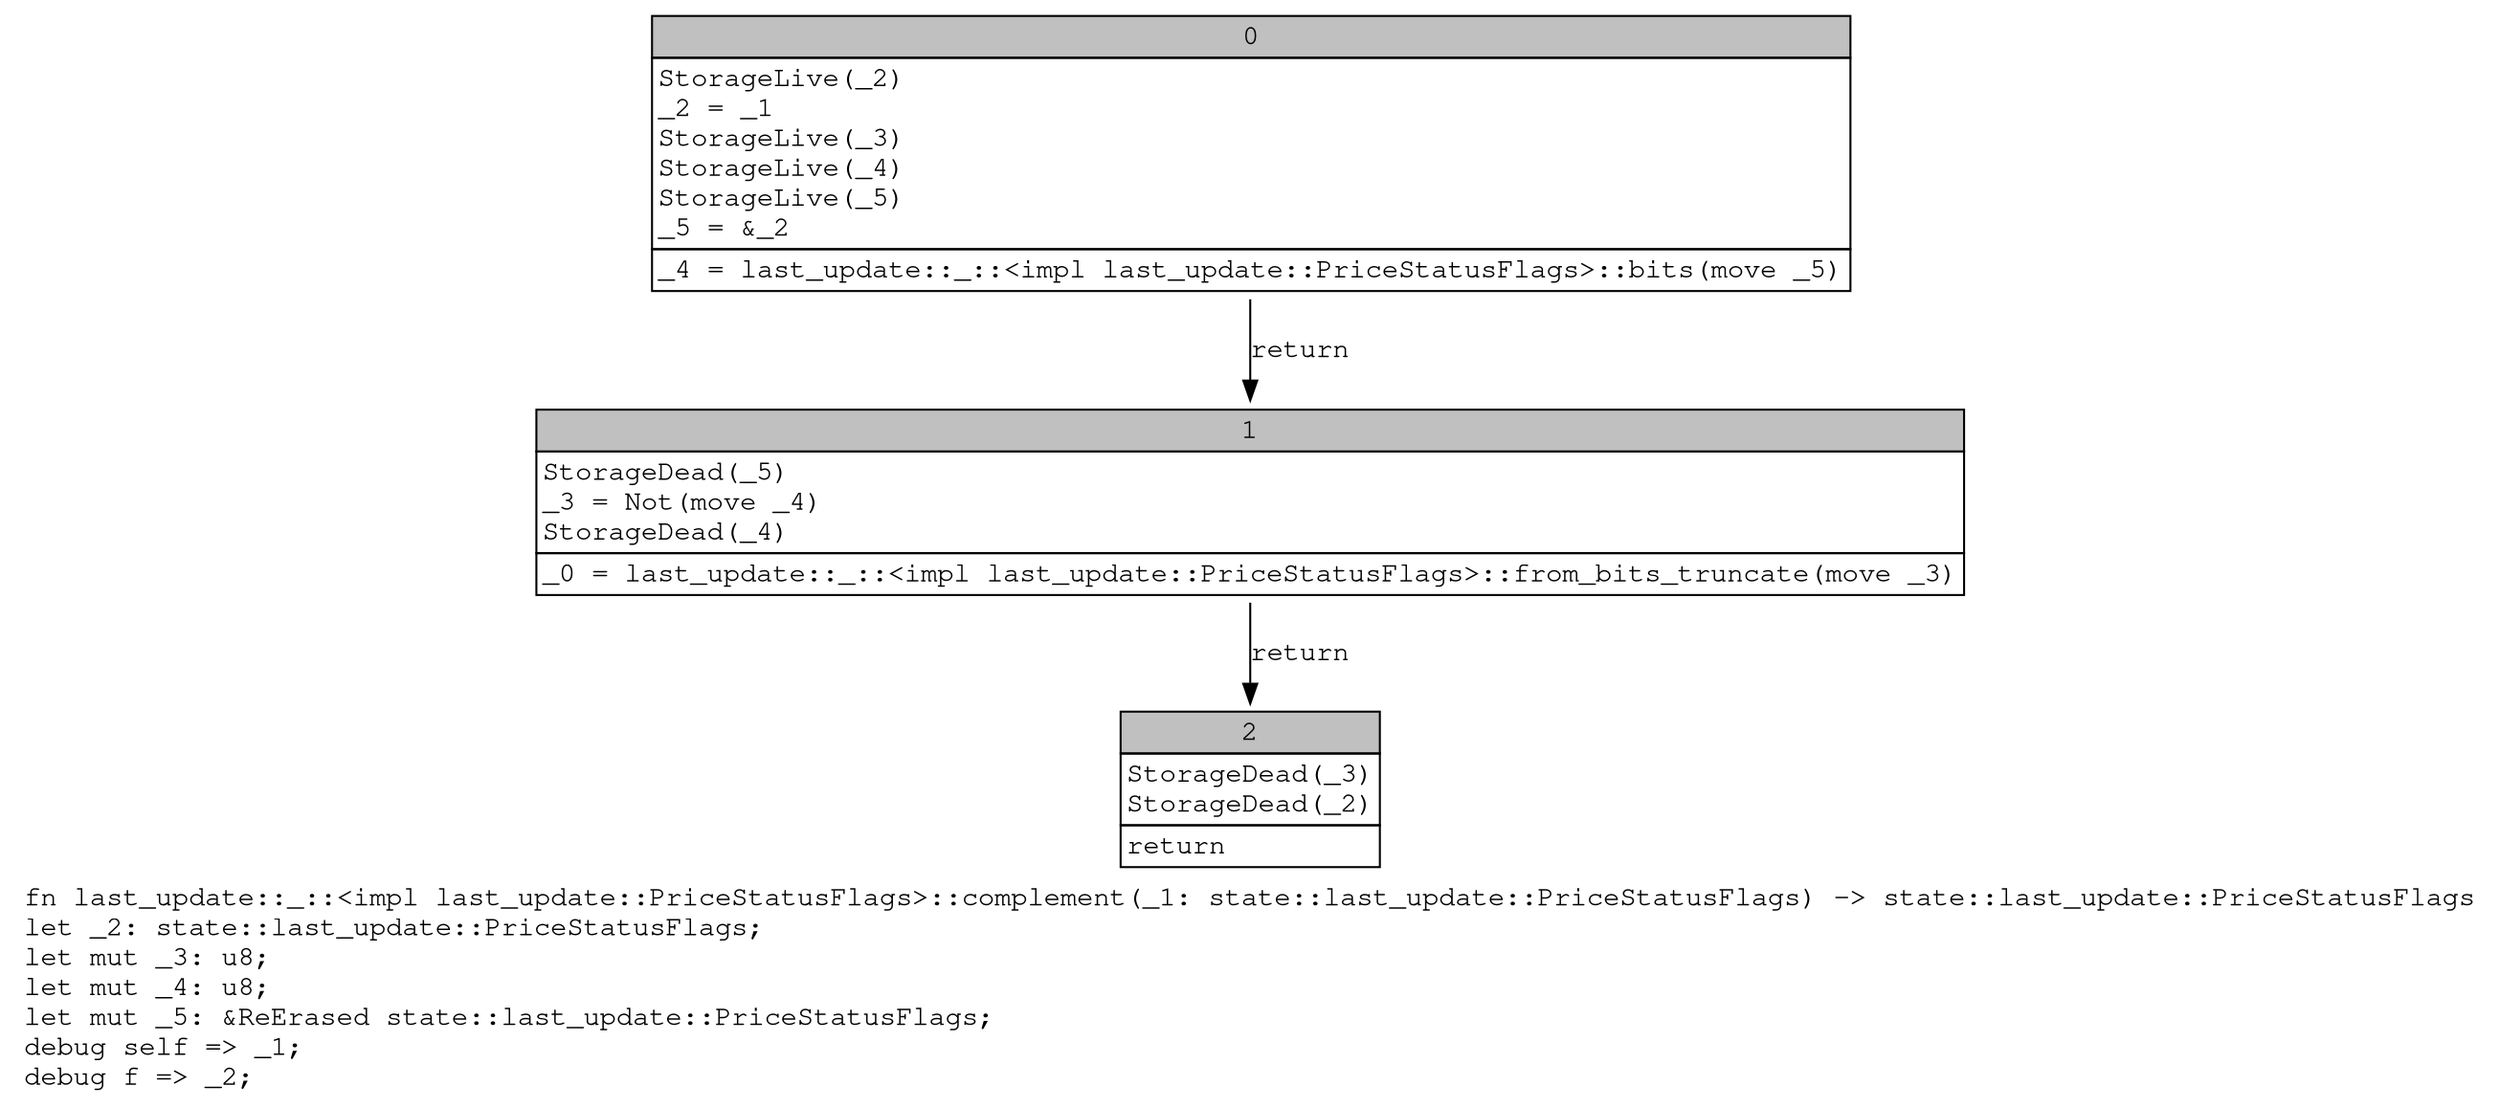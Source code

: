 digraph Mir_0_6689 {
    graph [fontname="Courier, monospace"];
    node [fontname="Courier, monospace"];
    edge [fontname="Courier, monospace"];
    label=<fn last_update::_::&lt;impl last_update::PriceStatusFlags&gt;::complement(_1: state::last_update::PriceStatusFlags) -&gt; state::last_update::PriceStatusFlags<br align="left"/>let _2: state::last_update::PriceStatusFlags;<br align="left"/>let mut _3: u8;<br align="left"/>let mut _4: u8;<br align="left"/>let mut _5: &amp;ReErased state::last_update::PriceStatusFlags;<br align="left"/>debug self =&gt; _1;<br align="left"/>debug f =&gt; _2;<br align="left"/>>;
    bb0__0_6689 [shape="none", label=<<table border="0" cellborder="1" cellspacing="0"><tr><td bgcolor="gray" align="center" colspan="1">0</td></tr><tr><td align="left" balign="left">StorageLive(_2)<br/>_2 = _1<br/>StorageLive(_3)<br/>StorageLive(_4)<br/>StorageLive(_5)<br/>_5 = &amp;_2<br/></td></tr><tr><td align="left">_4 = last_update::_::&lt;impl last_update::PriceStatusFlags&gt;::bits(move _5)</td></tr></table>>];
    bb1__0_6689 [shape="none", label=<<table border="0" cellborder="1" cellspacing="0"><tr><td bgcolor="gray" align="center" colspan="1">1</td></tr><tr><td align="left" balign="left">StorageDead(_5)<br/>_3 = Not(move _4)<br/>StorageDead(_4)<br/></td></tr><tr><td align="left">_0 = last_update::_::&lt;impl last_update::PriceStatusFlags&gt;::from_bits_truncate(move _3)</td></tr></table>>];
    bb2__0_6689 [shape="none", label=<<table border="0" cellborder="1" cellspacing="0"><tr><td bgcolor="gray" align="center" colspan="1">2</td></tr><tr><td align="left" balign="left">StorageDead(_3)<br/>StorageDead(_2)<br/></td></tr><tr><td align="left">return</td></tr></table>>];
    bb0__0_6689 -> bb1__0_6689 [label="return"];
    bb1__0_6689 -> bb2__0_6689 [label="return"];
}
